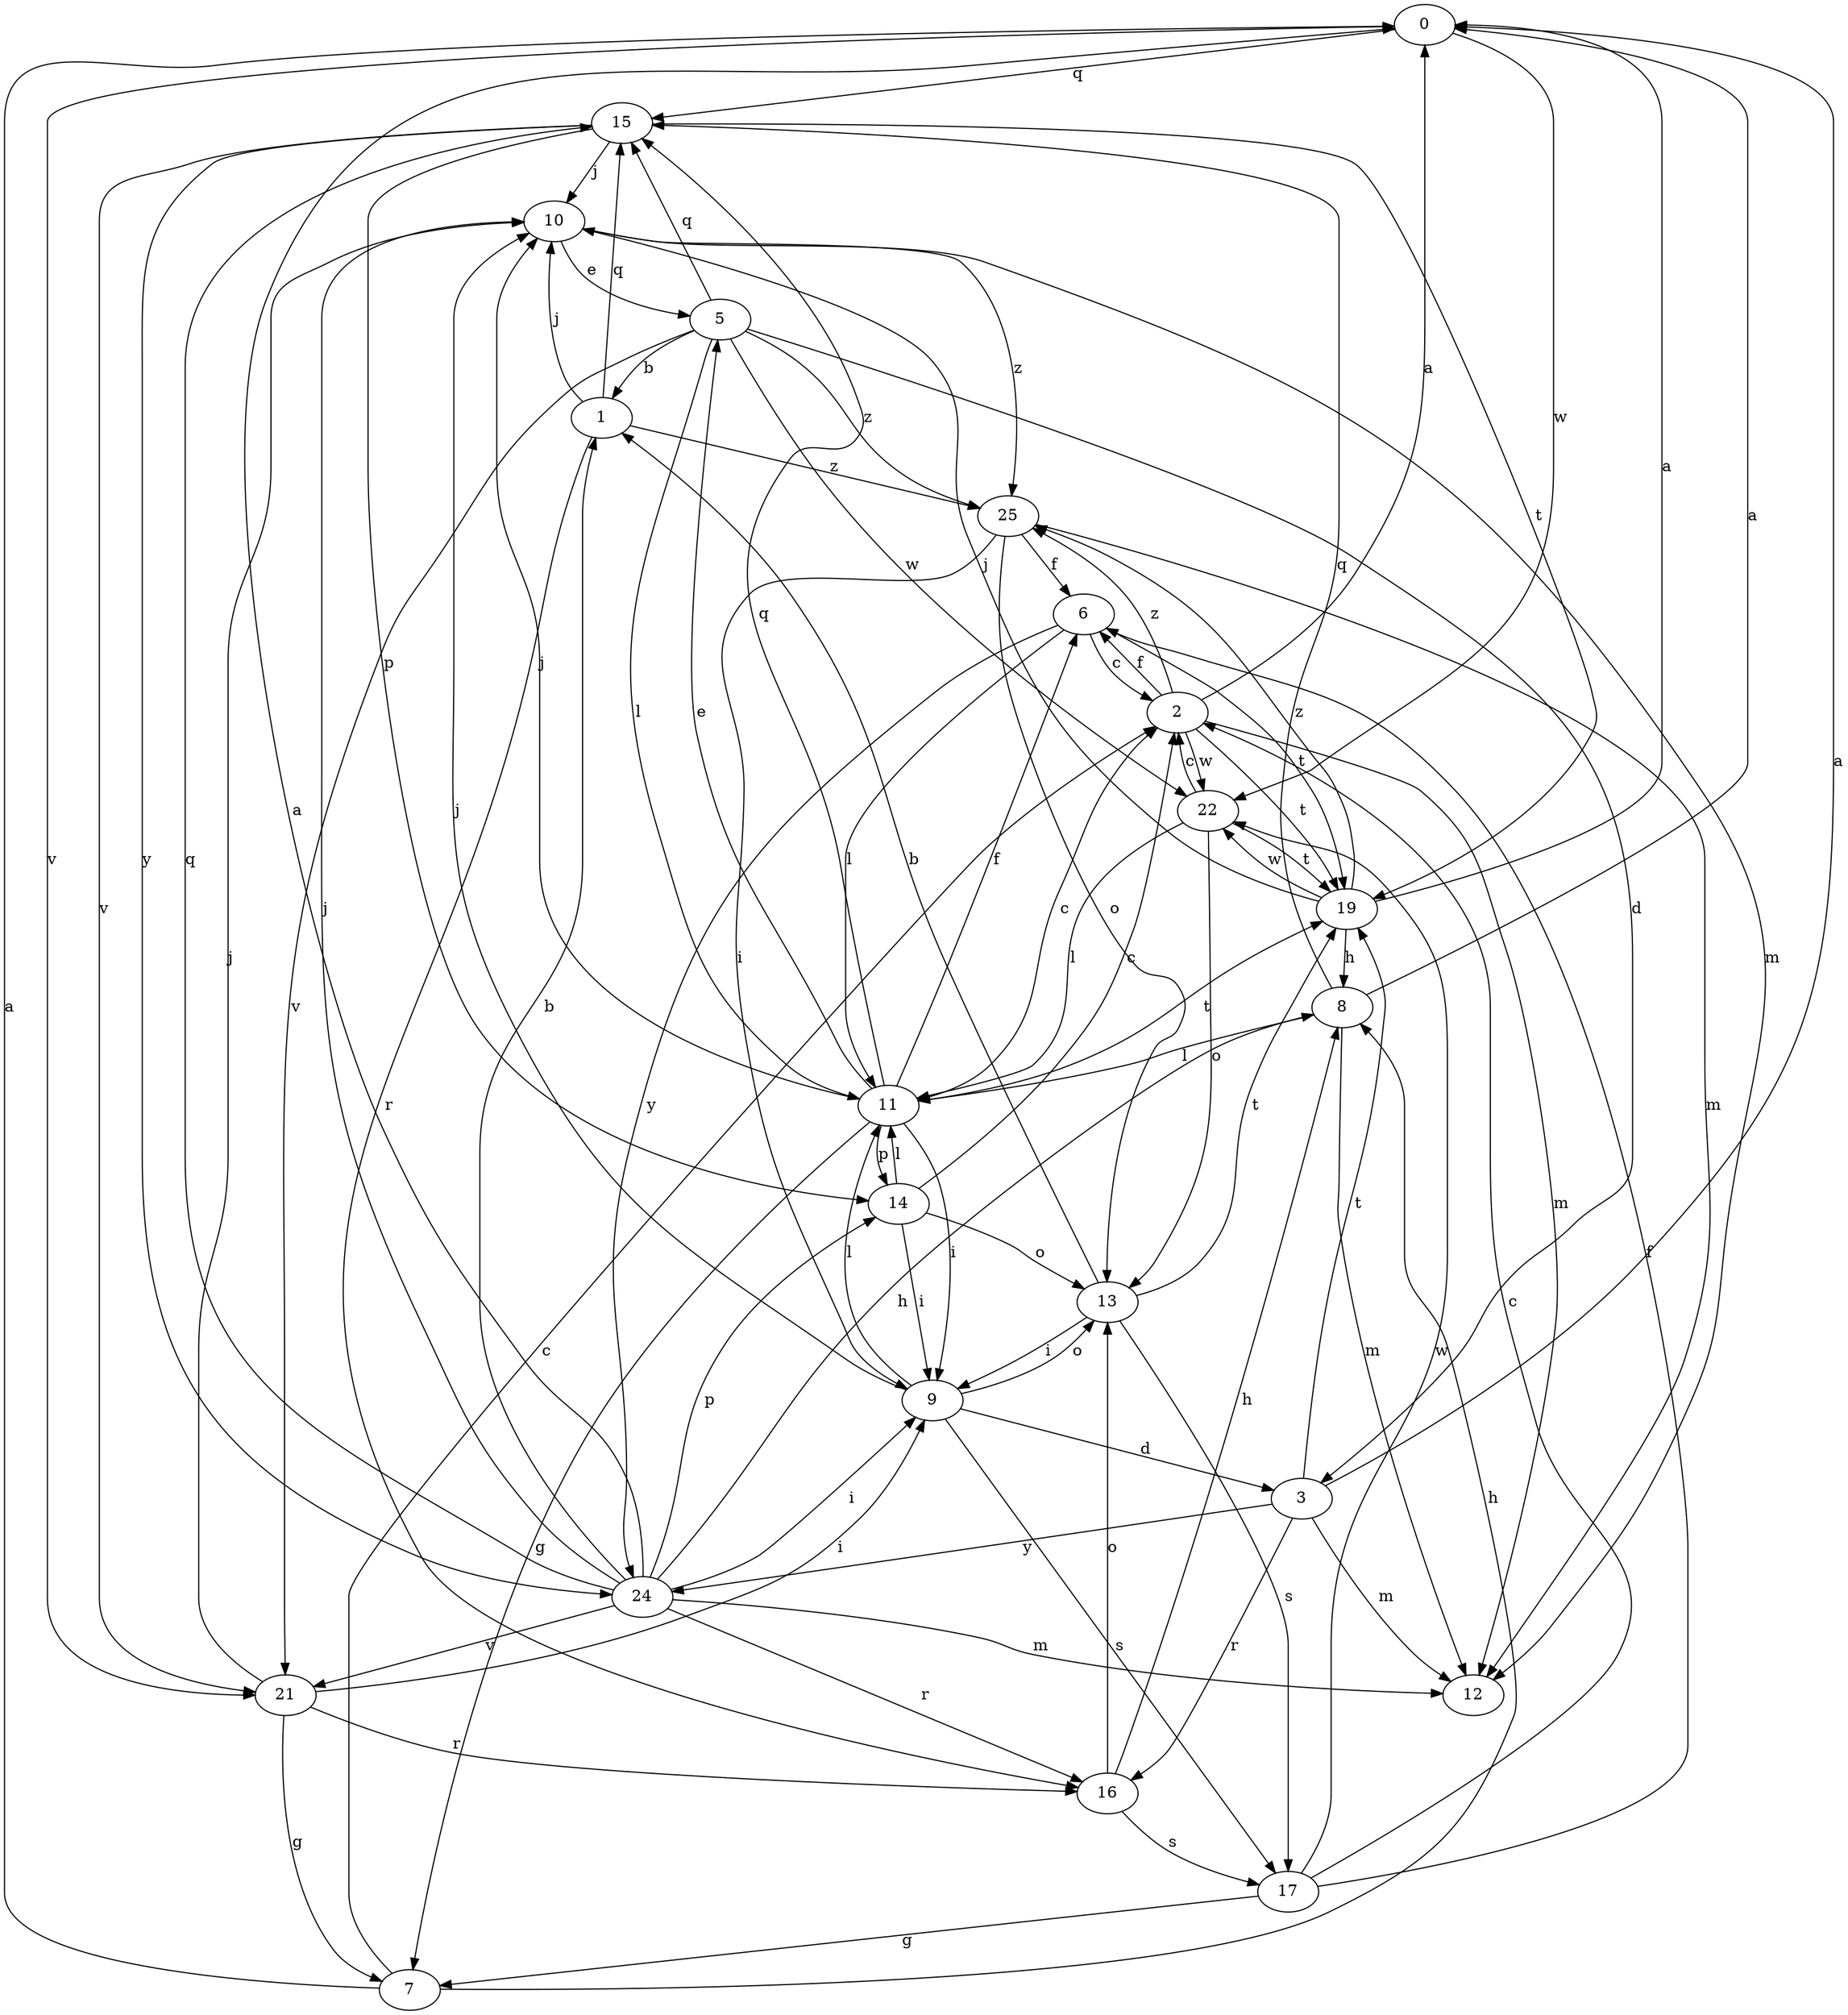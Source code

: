 strict digraph  {
0;
1;
2;
3;
5;
6;
7;
8;
9;
10;
11;
12;
13;
14;
15;
16;
17;
19;
21;
22;
24;
25;
0 -> 15  [label=q];
0 -> 21  [label=v];
0 -> 22  [label=w];
1 -> 10  [label=j];
1 -> 15  [label=q];
1 -> 16  [label=r];
1 -> 25  [label=z];
2 -> 0  [label=a];
2 -> 6  [label=f];
2 -> 12  [label=m];
2 -> 19  [label=t];
2 -> 22  [label=w];
2 -> 25  [label=z];
3 -> 0  [label=a];
3 -> 12  [label=m];
3 -> 16  [label=r];
3 -> 19  [label=t];
3 -> 24  [label=y];
5 -> 1  [label=b];
5 -> 3  [label=d];
5 -> 11  [label=l];
5 -> 15  [label=q];
5 -> 21  [label=v];
5 -> 22  [label=w];
5 -> 25  [label=z];
6 -> 2  [label=c];
6 -> 11  [label=l];
6 -> 19  [label=t];
6 -> 24  [label=y];
7 -> 0  [label=a];
7 -> 2  [label=c];
7 -> 8  [label=h];
8 -> 0  [label=a];
8 -> 11  [label=l];
8 -> 12  [label=m];
8 -> 15  [label=q];
9 -> 3  [label=d];
9 -> 10  [label=j];
9 -> 11  [label=l];
9 -> 13  [label=o];
9 -> 17  [label=s];
10 -> 5  [label=e];
10 -> 12  [label=m];
10 -> 25  [label=z];
11 -> 2  [label=c];
11 -> 5  [label=e];
11 -> 6  [label=f];
11 -> 7  [label=g];
11 -> 9  [label=i];
11 -> 10  [label=j];
11 -> 14  [label=p];
11 -> 15  [label=q];
11 -> 19  [label=t];
13 -> 1  [label=b];
13 -> 9  [label=i];
13 -> 17  [label=s];
13 -> 19  [label=t];
14 -> 2  [label=c];
14 -> 9  [label=i];
14 -> 11  [label=l];
14 -> 13  [label=o];
15 -> 10  [label=j];
15 -> 14  [label=p];
15 -> 19  [label=t];
15 -> 21  [label=v];
15 -> 24  [label=y];
16 -> 8  [label=h];
16 -> 13  [label=o];
16 -> 17  [label=s];
17 -> 2  [label=c];
17 -> 6  [label=f];
17 -> 7  [label=g];
17 -> 22  [label=w];
19 -> 0  [label=a];
19 -> 8  [label=h];
19 -> 10  [label=j];
19 -> 22  [label=w];
19 -> 25  [label=z];
21 -> 7  [label=g];
21 -> 9  [label=i];
21 -> 10  [label=j];
21 -> 16  [label=r];
22 -> 2  [label=c];
22 -> 11  [label=l];
22 -> 13  [label=o];
22 -> 19  [label=t];
24 -> 0  [label=a];
24 -> 1  [label=b];
24 -> 8  [label=h];
24 -> 9  [label=i];
24 -> 10  [label=j];
24 -> 12  [label=m];
24 -> 14  [label=p];
24 -> 15  [label=q];
24 -> 16  [label=r];
24 -> 21  [label=v];
25 -> 6  [label=f];
25 -> 9  [label=i];
25 -> 12  [label=m];
25 -> 13  [label=o];
}

